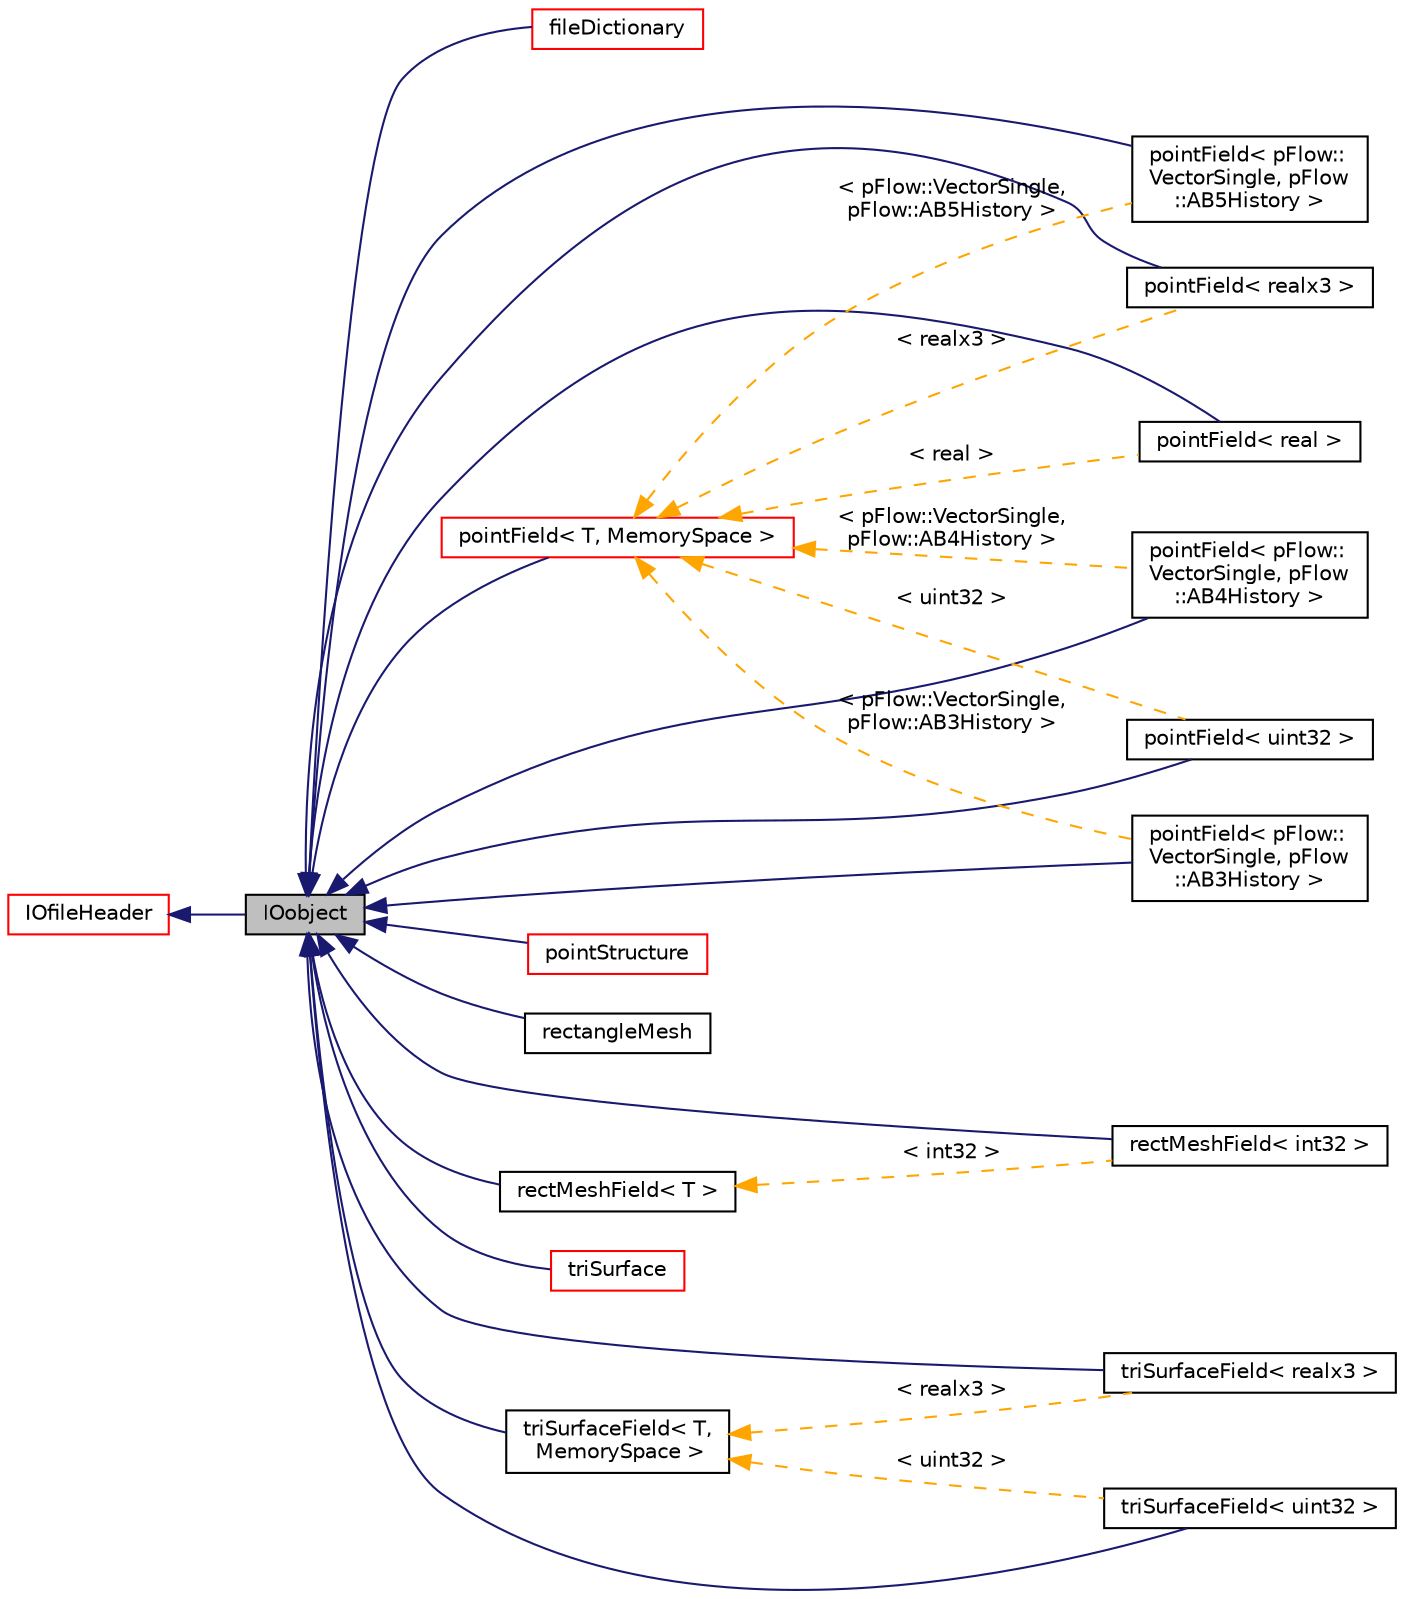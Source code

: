 digraph "IOobject"
{
 // LATEX_PDF_SIZE
  edge [fontname="Helvetica",fontsize="10",labelfontname="Helvetica",labelfontsize="10"];
  node [fontname="Helvetica",fontsize="10",shape=record];
  rankdir="LR";
  Node1 [label="IOobject",height=0.2,width=0.4,color="black", fillcolor="grey75", style="filled", fontcolor="black",tooltip=" "];
  Node2 -> Node1 [dir="back",color="midnightblue",fontsize="10",style="solid",fontname="Helvetica"];
  Node2 [label="IOfileHeader",height=0.2,width=0.4,color="red", fillcolor="white", style="filled",URL="$classpFlow_1_1IOfileHeader.html",tooltip=" "];
  Node1 -> Node4 [dir="back",color="midnightblue",fontsize="10",style="solid",fontname="Helvetica"];
  Node4 [label="fileDictionary",height=0.2,width=0.4,color="red", fillcolor="white", style="filled",URL="$classpFlow_1_1fileDictionary.html",tooltip=" "];
  Node1 -> Node21 [dir="back",color="midnightblue",fontsize="10",style="solid",fontname="Helvetica"];
  Node21 [label="pointField\< T, MemorySpace \>",height=0.2,width=0.4,color="red", fillcolor="white", style="filled",URL="$classpFlow_1_1pointField.html",tooltip=" "];
  Node21 -> Node25 [dir="back",color="orange",fontsize="10",style="dashed",label=" \< real \>" ,fontname="Helvetica"];
  Node25 [label="pointField\< real \>",height=0.2,width=0.4,color="black", fillcolor="white", style="filled",URL="$classpFlow_1_1pointField.html",tooltip=" "];
  Node21 -> Node26 [dir="back",color="orange",fontsize="10",style="dashed",label=" \< realx3 \>" ,fontname="Helvetica"];
  Node26 [label="pointField\< realx3 \>",height=0.2,width=0.4,color="black", fillcolor="white", style="filled",URL="$classpFlow_1_1pointField.html",tooltip=" "];
  Node21 -> Node27 [dir="back",color="orange",fontsize="10",style="dashed",label=" \< pFlow::VectorSingle,\l pFlow::AB5History \>" ,fontname="Helvetica"];
  Node27 [label="pointField\< pFlow::\lVectorSingle, pFlow\l::AB5History \>",height=0.2,width=0.4,color="black", fillcolor="white", style="filled",URL="$classpFlow_1_1pointField.html",tooltip=" "];
  Node21 -> Node28 [dir="back",color="orange",fontsize="10",style="dashed",label=" \< pFlow::VectorSingle,\l pFlow::AB4History \>" ,fontname="Helvetica"];
  Node28 [label="pointField\< pFlow::\lVectorSingle, pFlow\l::AB4History \>",height=0.2,width=0.4,color="black", fillcolor="white", style="filled",URL="$classpFlow_1_1pointField.html",tooltip=" "];
  Node21 -> Node29 [dir="back",color="orange",fontsize="10",style="dashed",label=" \< uint32 \>" ,fontname="Helvetica"];
  Node29 [label="pointField\< uint32 \>",height=0.2,width=0.4,color="black", fillcolor="white", style="filled",URL="$classpFlow_1_1pointField.html",tooltip=" "];
  Node21 -> Node30 [dir="back",color="orange",fontsize="10",style="dashed",label=" \< pFlow::VectorSingle,\l pFlow::AB3History \>" ,fontname="Helvetica"];
  Node30 [label="pointField\< pFlow::\lVectorSingle, pFlow\l::AB3History \>",height=0.2,width=0.4,color="black", fillcolor="white", style="filled",URL="$classpFlow_1_1pointField.html",tooltip=" "];
  Node1 -> Node31 [dir="back",color="midnightblue",fontsize="10",style="solid",fontname="Helvetica"];
  Node31 [label="pointStructure",height=0.2,width=0.4,color="red", fillcolor="white", style="filled",URL="$classpFlow_1_1pointStructure.html",tooltip=" "];
  Node1 -> Node33 [dir="back",color="midnightblue",fontsize="10",style="solid",fontname="Helvetica"];
  Node33 [label="rectangleMesh",height=0.2,width=0.4,color="black", fillcolor="white", style="filled",URL="$classpFlow_1_1rectangleMesh.html",tooltip=" "];
  Node1 -> Node34 [dir="back",color="midnightblue",fontsize="10",style="solid",fontname="Helvetica"];
  Node34 [label="rectMeshField\< T \>",height=0.2,width=0.4,color="black", fillcolor="white", style="filled",URL="$classpFlow_1_1rectMeshField.html",tooltip=" "];
  Node34 -> Node35 [dir="back",color="orange",fontsize="10",style="dashed",label=" \< int32 \>" ,fontname="Helvetica"];
  Node35 [label="rectMeshField\< int32 \>",height=0.2,width=0.4,color="black", fillcolor="white", style="filled",URL="$classpFlow_1_1rectMeshField.html",tooltip=" "];
  Node1 -> Node36 [dir="back",color="midnightblue",fontsize="10",style="solid",fontname="Helvetica"];
  Node36 [label="triSurface",height=0.2,width=0.4,color="red", fillcolor="white", style="filled",URL="$classpFlow_1_1triSurface.html",tooltip=" "];
  Node1 -> Node40 [dir="back",color="midnightblue",fontsize="10",style="solid",fontname="Helvetica"];
  Node40 [label="triSurfaceField\< T,\l MemorySpace \>",height=0.2,width=0.4,color="black", fillcolor="white", style="filled",URL="$classpFlow_1_1triSurfaceField.html",tooltip=" "];
  Node40 -> Node41 [dir="back",color="orange",fontsize="10",style="dashed",label=" \< realx3 \>" ,fontname="Helvetica"];
  Node41 [label="triSurfaceField\< realx3 \>",height=0.2,width=0.4,color="black", fillcolor="white", style="filled",URL="$classpFlow_1_1triSurfaceField.html",tooltip=" "];
  Node40 -> Node42 [dir="back",color="orange",fontsize="10",style="dashed",label=" \< uint32 \>" ,fontname="Helvetica"];
  Node42 [label="triSurfaceField\< uint32 \>",height=0.2,width=0.4,color="black", fillcolor="white", style="filled",URL="$classpFlow_1_1triSurfaceField.html",tooltip=" "];
  Node1 -> Node30 [dir="back",color="midnightblue",fontsize="10",style="solid",fontname="Helvetica"];
  Node1 -> Node28 [dir="back",color="midnightblue",fontsize="10",style="solid",fontname="Helvetica"];
  Node1 -> Node27 [dir="back",color="midnightblue",fontsize="10",style="solid",fontname="Helvetica"];
  Node1 -> Node25 [dir="back",color="midnightblue",fontsize="10",style="solid",fontname="Helvetica"];
  Node1 -> Node26 [dir="back",color="midnightblue",fontsize="10",style="solid",fontname="Helvetica"];
  Node1 -> Node29 [dir="back",color="midnightblue",fontsize="10",style="solid",fontname="Helvetica"];
  Node1 -> Node35 [dir="back",color="midnightblue",fontsize="10",style="solid",fontname="Helvetica"];
  Node1 -> Node41 [dir="back",color="midnightblue",fontsize="10",style="solid",fontname="Helvetica"];
  Node1 -> Node42 [dir="back",color="midnightblue",fontsize="10",style="solid",fontname="Helvetica"];
}
